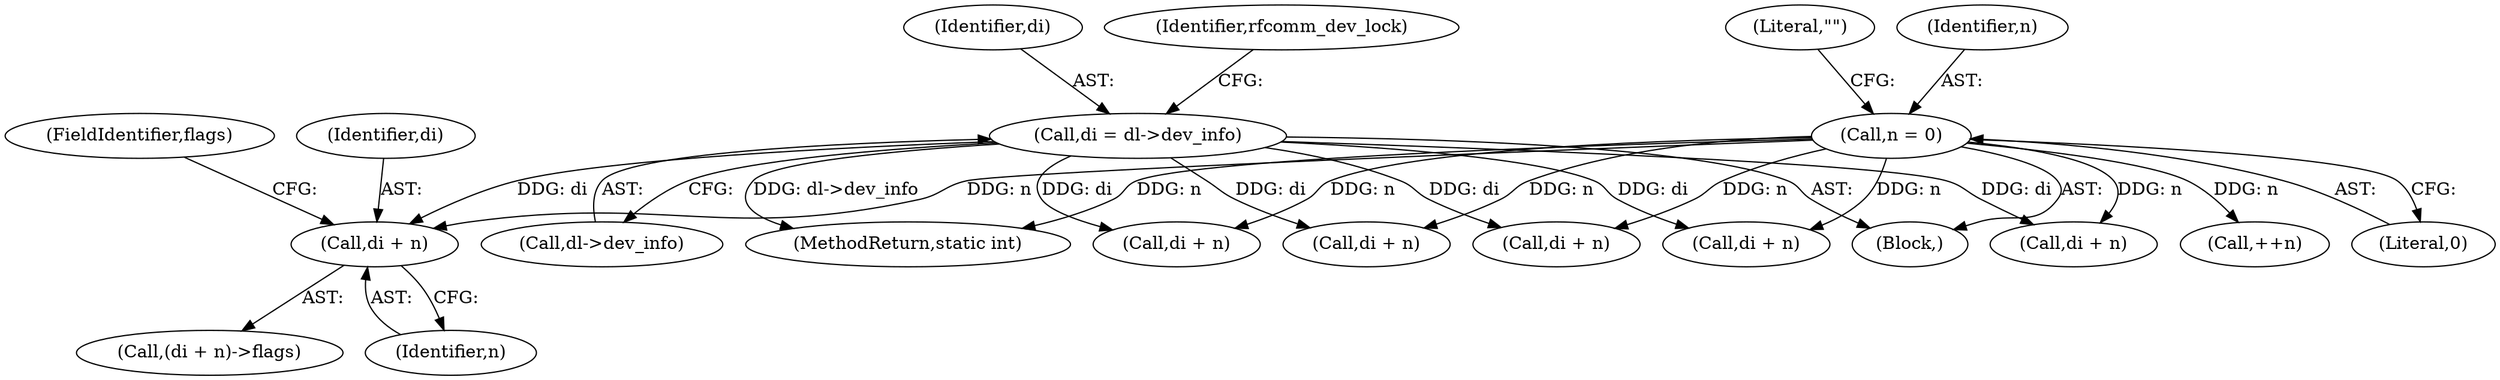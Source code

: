 digraph "0_linux_f9432c5ec8b1e9a09b9b0e5569e3c73db8de432a@pointer" {
"1000190" [label="(Call,di + n)"];
"1000162" [label="(Call,di = dl->dev_info)"];
"1000107" [label="(Call,n = 0)"];
"1000193" [label="(FieldIdentifier,flags)"];
"1000199" [label="(Call,di + n)"];
"1000163" [label="(Identifier,di)"];
"1000114" [label="(Literal,\"\")"];
"1000169" [label="(Identifier,rfcomm_dev_lock)"];
"1000162" [label="(Call,di = dl->dev_info)"];
"1000210" [label="(Call,di + n)"];
"1000189" [label="(Call,(di + n)->flags)"];
"1000102" [label="(Block,)"];
"1000241" [label="(Call,++n)"];
"1000220" [label="(Call,di + n)"];
"1000181" [label="(Call,di + n)"];
"1000191" [label="(Identifier,di)"];
"1000107" [label="(Call,n = 0)"];
"1000192" [label="(Identifier,n)"];
"1000190" [label="(Call,di + n)"];
"1000109" [label="(Literal,0)"];
"1000231" [label="(Call,di + n)"];
"1000164" [label="(Call,dl->dev_info)"];
"1000278" [label="(MethodReturn,static int)"];
"1000108" [label="(Identifier,n)"];
"1000190" -> "1000189"  [label="AST: "];
"1000190" -> "1000192"  [label="CFG: "];
"1000191" -> "1000190"  [label="AST: "];
"1000192" -> "1000190"  [label="AST: "];
"1000193" -> "1000190"  [label="CFG: "];
"1000162" -> "1000190"  [label="DDG: di"];
"1000107" -> "1000190"  [label="DDG: n"];
"1000162" -> "1000102"  [label="AST: "];
"1000162" -> "1000164"  [label="CFG: "];
"1000163" -> "1000162"  [label="AST: "];
"1000164" -> "1000162"  [label="AST: "];
"1000169" -> "1000162"  [label="CFG: "];
"1000162" -> "1000278"  [label="DDG: dl->dev_info"];
"1000162" -> "1000181"  [label="DDG: di"];
"1000162" -> "1000199"  [label="DDG: di"];
"1000162" -> "1000210"  [label="DDG: di"];
"1000162" -> "1000220"  [label="DDG: di"];
"1000162" -> "1000231"  [label="DDG: di"];
"1000107" -> "1000102"  [label="AST: "];
"1000107" -> "1000109"  [label="CFG: "];
"1000108" -> "1000107"  [label="AST: "];
"1000109" -> "1000107"  [label="AST: "];
"1000114" -> "1000107"  [label="CFG: "];
"1000107" -> "1000278"  [label="DDG: n"];
"1000107" -> "1000181"  [label="DDG: n"];
"1000107" -> "1000199"  [label="DDG: n"];
"1000107" -> "1000210"  [label="DDG: n"];
"1000107" -> "1000220"  [label="DDG: n"];
"1000107" -> "1000231"  [label="DDG: n"];
"1000107" -> "1000241"  [label="DDG: n"];
}
